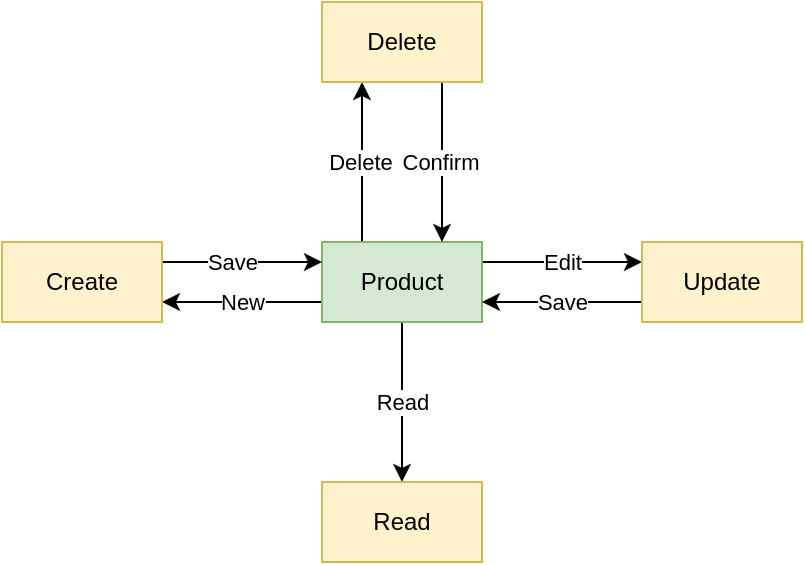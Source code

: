 <mxfile version="13.8.2" type="github"><diagram id="6AVlnouhUQOHfTXz5g4P" name="Page-1"><mxGraphModel dx="687" dy="388" grid="1" gridSize="10" guides="1" tooltips="1" connect="1" arrows="1" fold="1" page="1" pageScale="1" pageWidth="827" pageHeight="1169" math="0" shadow="0"><root><mxCell id="0"/><mxCell id="1" parent="0"/><mxCell id="yEekcfb8Ic2cDrVNnnd3-6" style="edgeStyle=orthogonalEdgeStyle;rounded=0;orthogonalLoop=1;jettySize=auto;html=1;" edge="1" parent="1" source="yEekcfb8Ic2cDrVNnnd3-1" target="yEekcfb8Ic2cDrVNnnd3-2"><mxGeometry relative="1" as="geometry"><Array as="points"><mxPoint x="310" y="390"/><mxPoint x="310" y="390"/></Array></mxGeometry></mxCell><mxCell id="yEekcfb8Ic2cDrVNnnd3-8" value="&lt;div&gt;New&lt;/div&gt;" style="edgeLabel;html=1;align=center;verticalAlign=middle;resizable=0;points=[];" vertex="1" connectable="0" parent="yEekcfb8Ic2cDrVNnnd3-6"><mxGeometry x="-0.283" y="1" relative="1" as="geometry"><mxPoint x="-11.33" y="-1" as="offset"/></mxGeometry></mxCell><mxCell id="yEekcfb8Ic2cDrVNnnd3-11" style="edgeStyle=orthogonalEdgeStyle;rounded=0;orthogonalLoop=1;jettySize=auto;html=1;entryX=0.25;entryY=1;entryDx=0;entryDy=0;" edge="1" parent="1" source="yEekcfb8Ic2cDrVNnnd3-1" target="yEekcfb8Ic2cDrVNnnd3-3"><mxGeometry relative="1" as="geometry"><Array as="points"><mxPoint x="340" y="350"/><mxPoint x="340" y="350"/></Array></mxGeometry></mxCell><mxCell id="yEekcfb8Ic2cDrVNnnd3-12" value="&lt;div&gt;Delete&lt;/div&gt;" style="edgeLabel;html=1;align=center;verticalAlign=middle;resizable=0;points=[];" vertex="1" connectable="0" parent="yEekcfb8Ic2cDrVNnnd3-11"><mxGeometry x="-0.15" y="1" relative="1" as="geometry"><mxPoint y="-6" as="offset"/></mxGeometry></mxCell><mxCell id="yEekcfb8Ic2cDrVNnnd3-15" style="edgeStyle=orthogonalEdgeStyle;rounded=0;orthogonalLoop=1;jettySize=auto;html=1;entryX=0;entryY=0.25;entryDx=0;entryDy=0;" edge="1" parent="1" source="yEekcfb8Ic2cDrVNnnd3-1" target="yEekcfb8Ic2cDrVNnnd3-4"><mxGeometry relative="1" as="geometry"><Array as="points"><mxPoint x="430" y="370"/><mxPoint x="430" y="370"/></Array></mxGeometry></mxCell><mxCell id="yEekcfb8Ic2cDrVNnnd3-16" value="Edit" style="edgeLabel;html=1;align=center;verticalAlign=middle;resizable=0;points=[];" vertex="1" connectable="0" parent="yEekcfb8Ic2cDrVNnnd3-15"><mxGeometry x="0.2" relative="1" as="geometry"><mxPoint x="-8" as="offset"/></mxGeometry></mxCell><mxCell id="yEekcfb8Ic2cDrVNnnd3-19" style="edgeStyle=orthogonalEdgeStyle;rounded=0;orthogonalLoop=1;jettySize=auto;html=1;entryX=0.5;entryY=0;entryDx=0;entryDy=0;" edge="1" parent="1" source="yEekcfb8Ic2cDrVNnnd3-1" target="yEekcfb8Ic2cDrVNnnd3-5"><mxGeometry relative="1" as="geometry"/></mxCell><mxCell id="yEekcfb8Ic2cDrVNnnd3-20" value="Read" style="edgeLabel;html=1;align=center;verticalAlign=middle;resizable=0;points=[];" vertex="1" connectable="0" parent="yEekcfb8Ic2cDrVNnnd3-19"><mxGeometry x="0.133" y="1" relative="1" as="geometry"><mxPoint x="-1" y="-5.33" as="offset"/></mxGeometry></mxCell><mxCell id="yEekcfb8Ic2cDrVNnnd3-1" value="Product" style="rounded=0;whiteSpace=wrap;html=1;fillColor=#d5e8d4;strokeColor=#82b366;" vertex="1" parent="1"><mxGeometry x="320" y="360" width="80" height="40" as="geometry"/></mxCell><mxCell id="yEekcfb8Ic2cDrVNnnd3-9" style="edgeStyle=orthogonalEdgeStyle;rounded=0;orthogonalLoop=1;jettySize=auto;html=1;entryX=0;entryY=0.25;entryDx=0;entryDy=0;" edge="1" parent="1" source="yEekcfb8Ic2cDrVNnnd3-2" target="yEekcfb8Ic2cDrVNnnd3-1"><mxGeometry relative="1" as="geometry"><Array as="points"><mxPoint x="260" y="370"/><mxPoint x="260" y="370"/></Array></mxGeometry></mxCell><mxCell id="yEekcfb8Ic2cDrVNnnd3-10" value="Save" style="edgeLabel;html=1;align=center;verticalAlign=middle;resizable=0;points=[];" vertex="1" connectable="0" parent="yEekcfb8Ic2cDrVNnnd3-9"><mxGeometry x="-0.125" relative="1" as="geometry"><mxPoint as="offset"/></mxGeometry></mxCell><mxCell id="yEekcfb8Ic2cDrVNnnd3-2" value="Create" style="rounded=0;whiteSpace=wrap;html=1;fillColor=#fff2cc;strokeColor=#d6b656;" vertex="1" parent="1"><mxGeometry x="160" y="360" width="80" height="40" as="geometry"/></mxCell><mxCell id="yEekcfb8Ic2cDrVNnnd3-13" style="edgeStyle=orthogonalEdgeStyle;rounded=0;orthogonalLoop=1;jettySize=auto;html=1;entryX=0.75;entryY=0;entryDx=0;entryDy=0;" edge="1" parent="1" source="yEekcfb8Ic2cDrVNnnd3-3" target="yEekcfb8Ic2cDrVNnnd3-1"><mxGeometry relative="1" as="geometry"><Array as="points"><mxPoint x="380" y="300"/><mxPoint x="380" y="300"/></Array></mxGeometry></mxCell><mxCell id="yEekcfb8Ic2cDrVNnnd3-14" value="&lt;div&gt;Confirm&lt;/div&gt;" style="edgeLabel;html=1;align=center;verticalAlign=middle;resizable=0;points=[];" vertex="1" connectable="0" parent="yEekcfb8Ic2cDrVNnnd3-13"><mxGeometry x="-0.192" y="-1" relative="1" as="geometry"><mxPoint y="7.67" as="offset"/></mxGeometry></mxCell><mxCell id="yEekcfb8Ic2cDrVNnnd3-3" value="Delete" style="rounded=0;whiteSpace=wrap;html=1;fillColor=#fff2cc;strokeColor=#d6b656;" vertex="1" parent="1"><mxGeometry x="320" y="240" width="80" height="40" as="geometry"/></mxCell><mxCell id="yEekcfb8Ic2cDrVNnnd3-17" style="edgeStyle=orthogonalEdgeStyle;rounded=0;orthogonalLoop=1;jettySize=auto;html=1;entryX=1;entryY=0.75;entryDx=0;entryDy=0;" edge="1" parent="1" source="yEekcfb8Ic2cDrVNnnd3-4" target="yEekcfb8Ic2cDrVNnnd3-1"><mxGeometry relative="1" as="geometry"><Array as="points"><mxPoint x="470" y="390"/><mxPoint x="470" y="390"/></Array></mxGeometry></mxCell><mxCell id="yEekcfb8Ic2cDrVNnnd3-18" value="Save" style="edgeLabel;html=1;align=center;verticalAlign=middle;resizable=0;points=[];" vertex="1" connectable="0" parent="yEekcfb8Ic2cDrVNnnd3-17"><mxGeometry x="-0.108" relative="1" as="geometry"><mxPoint x="-4.33" as="offset"/></mxGeometry></mxCell><mxCell id="yEekcfb8Ic2cDrVNnnd3-4" value="Update" style="rounded=0;whiteSpace=wrap;html=1;fillColor=#fff2cc;strokeColor=#d6b656;" vertex="1" parent="1"><mxGeometry x="480" y="360" width="80" height="40" as="geometry"/></mxCell><mxCell id="yEekcfb8Ic2cDrVNnnd3-5" value="Read" style="rounded=0;whiteSpace=wrap;html=1;fillColor=#fff2cc;strokeColor=#d6b656;" vertex="1" parent="1"><mxGeometry x="320" y="480" width="80" height="40" as="geometry"/></mxCell></root></mxGraphModel></diagram></mxfile>